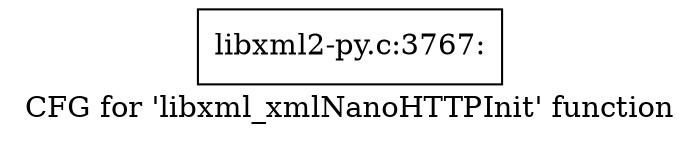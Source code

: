 digraph "CFG for 'libxml_xmlNanoHTTPInit' function" {
	label="CFG for 'libxml_xmlNanoHTTPInit' function";

	Node0x3f70c30 [shape=record,label="{libxml2-py.c:3767:}"];
}
